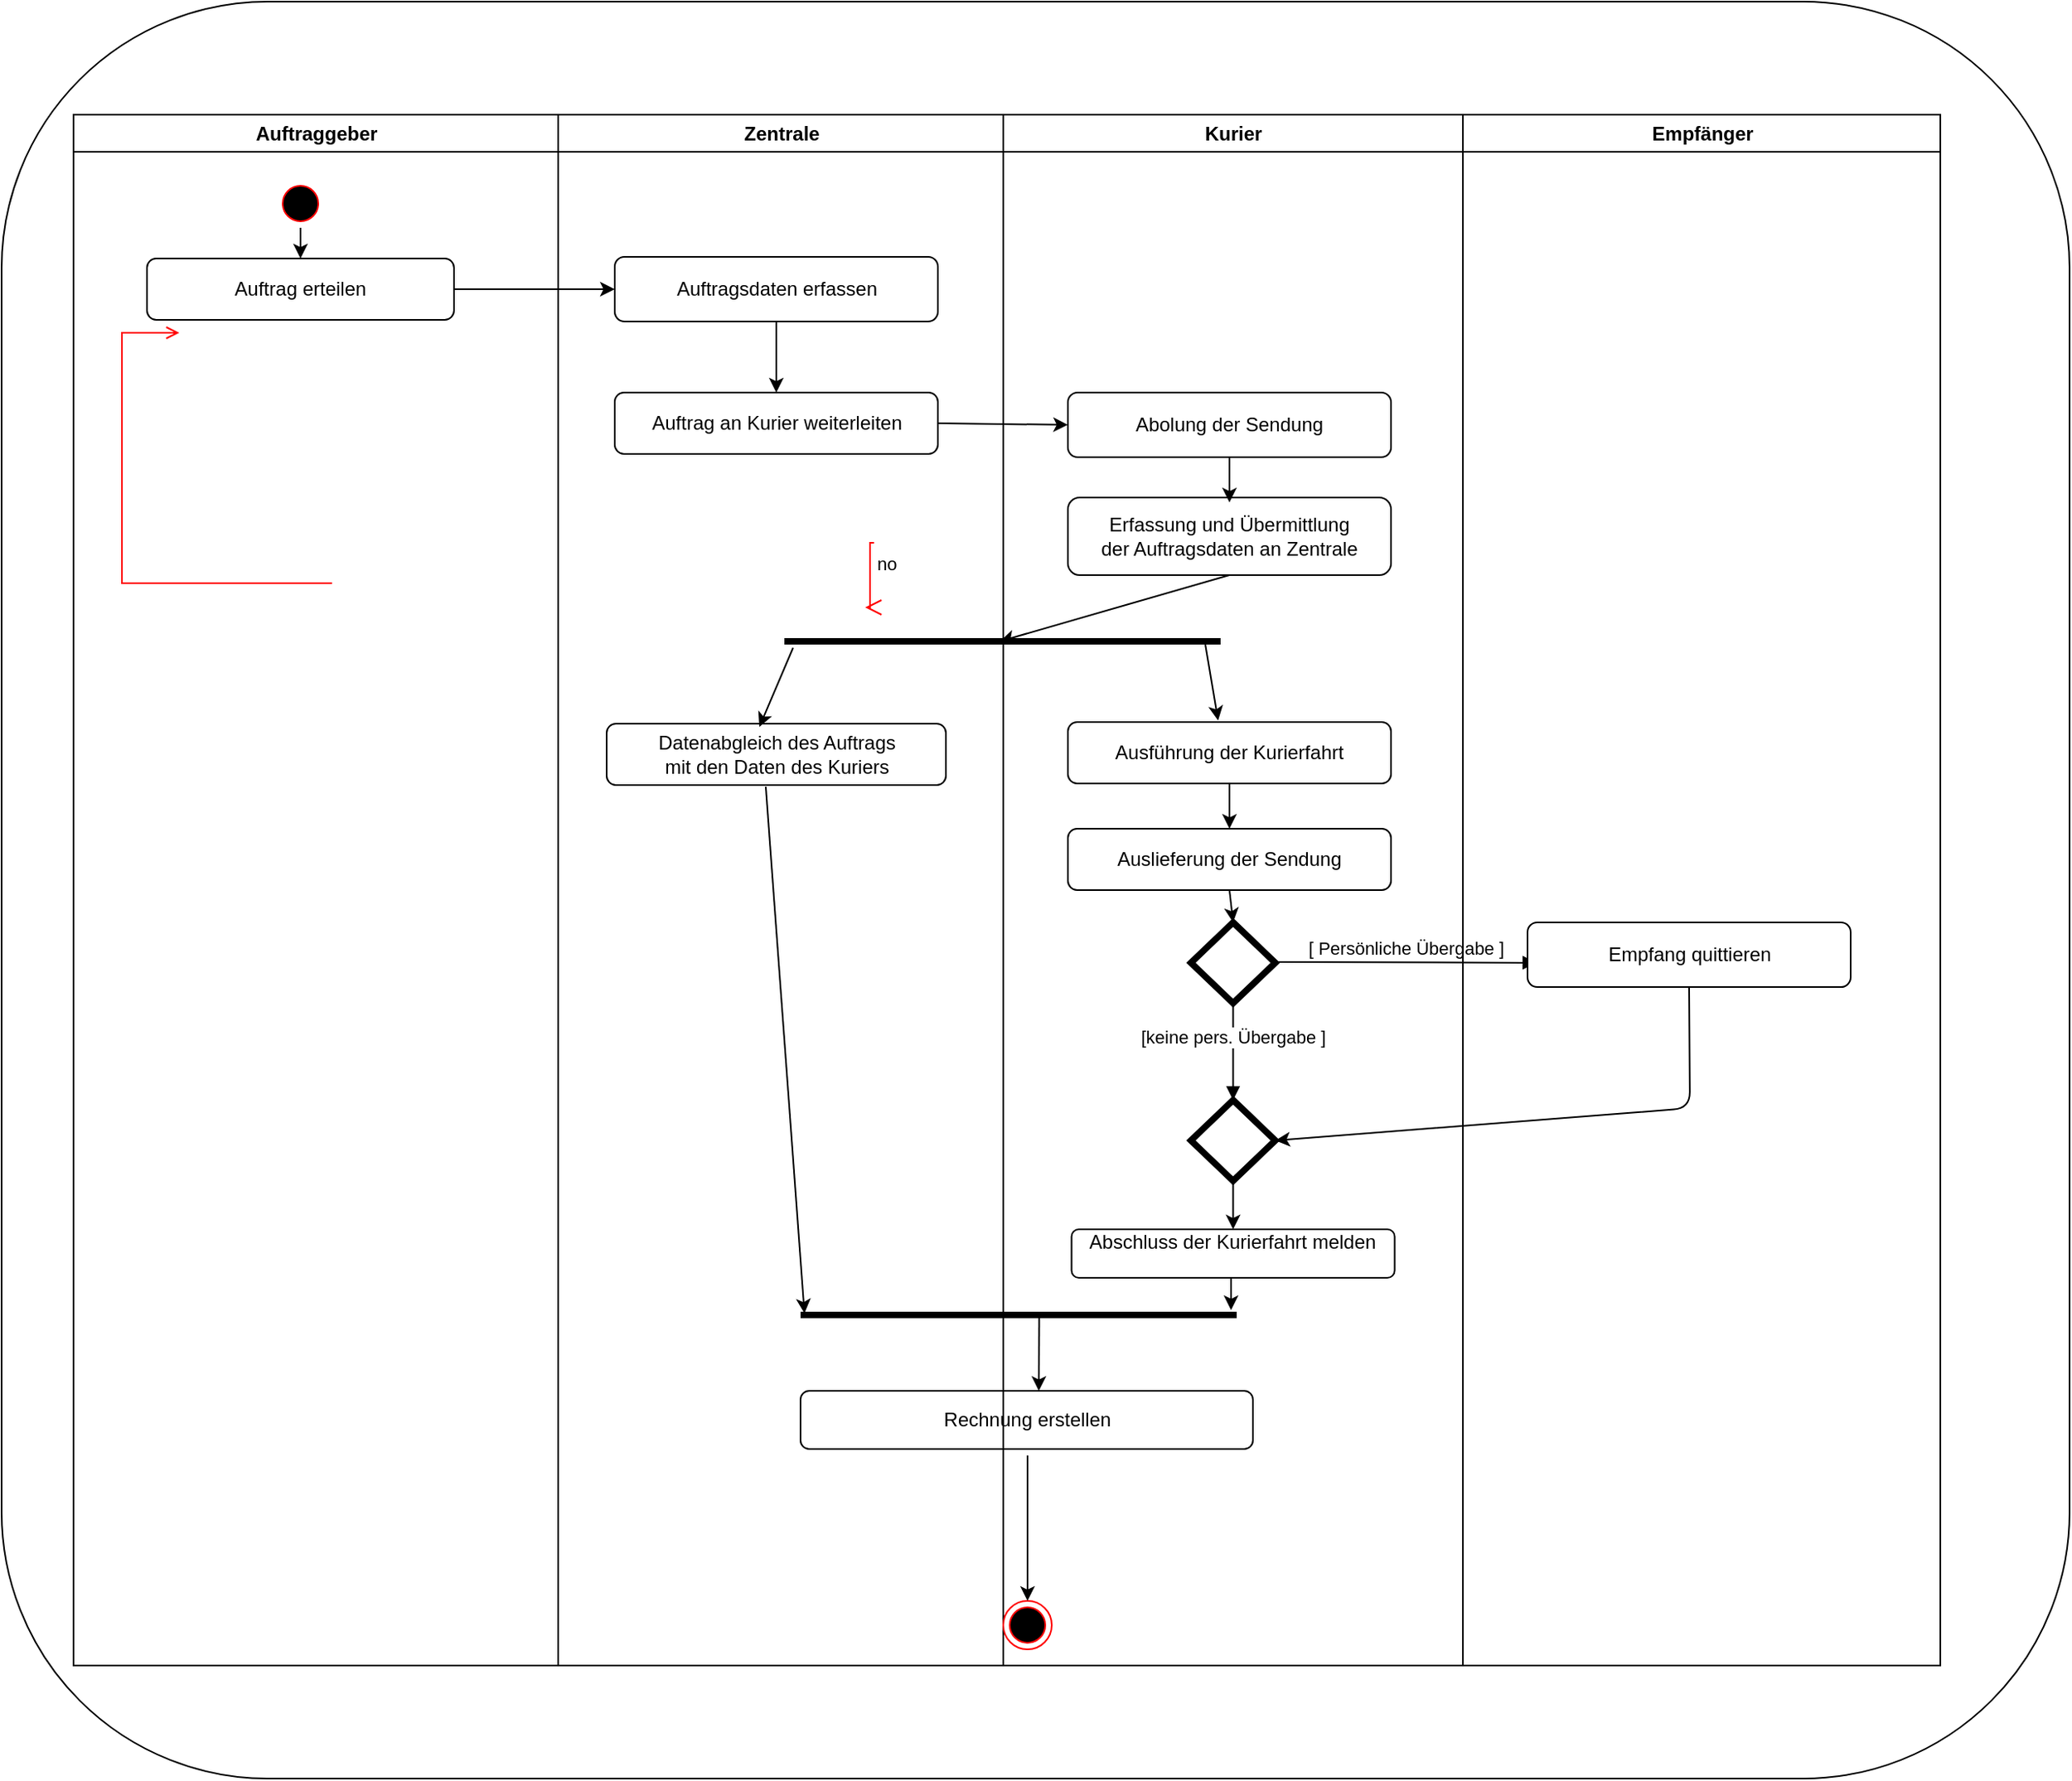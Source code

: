 <mxfile version="14.9.9" type="github">
  <diagram name="Page-1" id="e7e014a7-5840-1c2e-5031-d8a46d1fe8dd">
    <mxGraphModel dx="1376" dy="1975" grid="1" gridSize="10" guides="1" tooltips="1" connect="1" arrows="1" fold="1" page="1" pageScale="1" pageWidth="1169" pageHeight="826" background="none" math="0" shadow="0">
      <root>
        <mxCell id="0" />
        <mxCell id="1" parent="0" />
        <mxCell id="3" value="Zentrale" style="swimlane;whiteSpace=wrap;startSize=23;" parent="1" vertex="1">
          <mxGeometry x="444.5" y="60" width="275.5" height="960" as="geometry" />
        </mxCell>
        <mxCell id="17" value="" style="endArrow=open;strokeColor=#FF0000;endFill=1;rounded=0" parent="3" target="16" edge="1">
          <mxGeometry relative="1" as="geometry">
            <mxPoint x="80.5" y="160" as="sourcePoint" />
          </mxGeometry>
        </mxCell>
        <mxCell id="19" value="" style="endArrow=open;strokeColor=#FF0000;endFill=1;rounded=0" parent="3" target="18" edge="1">
          <mxGeometry relative="1" as="geometry">
            <mxPoint x="80.5" y="270" as="sourcePoint" />
          </mxGeometry>
        </mxCell>
        <mxCell id="23" value="no" style="edgeStyle=elbowEdgeStyle;elbow=horizontal;align=left;verticalAlign=top;endArrow=open;endSize=8;strokeColor=#FF0000;endFill=1;rounded=0" parent="3" target="30" edge="1">
          <mxGeometry x="-1" relative="1" as="geometry">
            <mxPoint x="190" y="305" as="targetPoint" />
            <mxPoint x="195.5" y="265" as="sourcePoint" />
          </mxGeometry>
        </mxCell>
        <mxCell id="24" value="" style="endArrow=open;strokeColor=#FF0000;endFill=1;rounded=0" parent="3" target="21" edge="1">
          <mxGeometry relative="1" as="geometry">
            <mxPoint x="135.5" y="245" as="sourcePoint" />
          </mxGeometry>
        </mxCell>
        <mxCell id="32" value="" style="endArrow=none;strokeColor=#FF0000;endFill=0;rounded=0;dashed=1" parent="3" target="31" edge="1">
          <mxGeometry relative="1" as="geometry">
            <mxPoint x="92.621" y="375" as="sourcePoint" />
          </mxGeometry>
        </mxCell>
        <mxCell id="-4q_N20zP12-D0FSzLOO-51" value="Auftragsdaten erfassen" style="rounded=1;whiteSpace=wrap;html=1;" vertex="1" parent="3">
          <mxGeometry x="35" y="88" width="200" height="40" as="geometry" />
        </mxCell>
        <mxCell id="-4q_N20zP12-D0FSzLOO-53" value="Auftrag an Kurier weiterleiten" style="rounded=1;whiteSpace=wrap;html=1;" vertex="1" parent="3">
          <mxGeometry x="35" y="172" width="200" height="38" as="geometry" />
        </mxCell>
        <mxCell id="-4q_N20zP12-D0FSzLOO-57" value="" style="endArrow=classic;html=1;exitX=0.5;exitY=1;exitDx=0;exitDy=0;entryX=0.5;entryY=0;entryDx=0;entryDy=0;" edge="1" parent="3" source="-4q_N20zP12-D0FSzLOO-51" target="-4q_N20zP12-D0FSzLOO-53">
          <mxGeometry width="50" height="50" relative="1" as="geometry">
            <mxPoint x="115.5" y="332" as="sourcePoint" />
            <mxPoint x="165.5" y="282" as="targetPoint" />
          </mxGeometry>
        </mxCell>
        <mxCell id="-4q_N20zP12-D0FSzLOO-64" value="Datenabgleich des Auftrags&lt;br&gt; mit den Daten des Kuriers" style="rounded=1;whiteSpace=wrap;html=1;" vertex="1" parent="3">
          <mxGeometry x="30" y="377" width="210" height="38" as="geometry" />
        </mxCell>
        <mxCell id="-4q_N20zP12-D0FSzLOO-72" value="" style="line;strokeWidth=4;fillColor=none;align=left;verticalAlign=middle;spacingTop=-1;spacingLeft=3;spacingRight=3;rotatable=0;labelPosition=right;points=[];portConstraint=eastwest;" vertex="1" parent="3">
          <mxGeometry x="140" y="322" width="270" height="8" as="geometry" />
        </mxCell>
        <mxCell id="-4q_N20zP12-D0FSzLOO-67" value="" style="endArrow=classic;html=1;entryX=0.45;entryY=0.053;entryDx=0;entryDy=0;entryPerimeter=0;exitX=0.02;exitY=1;exitDx=0;exitDy=0;exitPerimeter=0;" edge="1" parent="3" source="-4q_N20zP12-D0FSzLOO-72" target="-4q_N20zP12-D0FSzLOO-64">
          <mxGeometry width="50" height="50" relative="1" as="geometry">
            <mxPoint x="135.5" y="322" as="sourcePoint" />
            <mxPoint x="115.5" y="372" as="targetPoint" />
          </mxGeometry>
        </mxCell>
        <mxCell id="-4q_N20zP12-D0FSzLOO-92" value="Rechnung erstellen" style="rounded=1;whiteSpace=wrap;html=1;strokeWidth=1;" vertex="1" parent="3">
          <mxGeometry x="150" y="790" width="280" height="36" as="geometry" />
        </mxCell>
        <mxCell id="4" value="Kurier" style="swimlane;whiteSpace=wrap" parent="1" vertex="1">
          <mxGeometry x="720" y="60" width="284.5" height="960" as="geometry" />
        </mxCell>
        <mxCell id="-4q_N20zP12-D0FSzLOO-59" value="Abolung der Sendung" style="rounded=1;whiteSpace=wrap;html=1;" vertex="1" parent="4">
          <mxGeometry x="40" y="172" width="200" height="40" as="geometry" />
        </mxCell>
        <mxCell id="-4q_N20zP12-D0FSzLOO-61" value="Erfassung und Übermittlung&lt;br&gt; der Auftragsdaten an Zentrale" style="rounded=1;whiteSpace=wrap;html=1;" vertex="1" parent="4">
          <mxGeometry x="40" y="237" width="200" height="48" as="geometry" />
        </mxCell>
        <mxCell id="-4q_N20zP12-D0FSzLOO-63" value="Ausführung der Kurierfahrt" style="rounded=1;whiteSpace=wrap;html=1;" vertex="1" parent="4">
          <mxGeometry x="40" y="376" width="200" height="38" as="geometry" />
        </mxCell>
        <mxCell id="-4q_N20zP12-D0FSzLOO-70" value="Auslieferung der Sendung" style="rounded=1;whiteSpace=wrap;html=1;" vertex="1" parent="4">
          <mxGeometry x="40" y="442" width="200" height="38" as="geometry" />
        </mxCell>
        <mxCell id="-4q_N20zP12-D0FSzLOO-71" value="" style="endArrow=classic;html=1;exitX=0.5;exitY=1;exitDx=0;exitDy=0;" edge="1" parent="4" source="-4q_N20zP12-D0FSzLOO-63" target="-4q_N20zP12-D0FSzLOO-70">
          <mxGeometry width="50" height="50" relative="1" as="geometry">
            <mxPoint x="65.5" y="482" as="sourcePoint" />
            <mxPoint x="115.5" y="432" as="targetPoint" />
          </mxGeometry>
        </mxCell>
        <mxCell id="-4q_N20zP12-D0FSzLOO-74" value="" style="rhombus;whiteSpace=wrap;html=1;strokeWidth=4;" vertex="1" parent="4">
          <mxGeometry x="116.13" y="500" width="52.25" height="50" as="geometry" />
        </mxCell>
        <mxCell id="-4q_N20zP12-D0FSzLOO-78" value="" style="endArrow=classic;html=1;strokeColor=#000000;exitX=0.5;exitY=1;exitDx=0;exitDy=0;entryX=0.5;entryY=0;entryDx=0;entryDy=0;" edge="1" parent="4" source="-4q_N20zP12-D0FSzLOO-70" target="-4q_N20zP12-D0FSzLOO-74">
          <mxGeometry width="50" height="50" relative="1" as="geometry">
            <mxPoint x="70" y="450" as="sourcePoint" />
            <mxPoint x="120" y="400" as="targetPoint" />
          </mxGeometry>
        </mxCell>
        <mxCell id="-4q_N20zP12-D0FSzLOO-80" value="[ Persönliche Übergabe ]" style="html=1;verticalAlign=bottom;endArrow=block;strokeColor=#000000;" edge="1" parent="4">
          <mxGeometry width="80" relative="1" as="geometry">
            <mxPoint x="168.38" y="524.5" as="sourcePoint" />
            <mxPoint x="330" y="525" as="targetPoint" />
          </mxGeometry>
        </mxCell>
        <mxCell id="-4q_N20zP12-D0FSzLOO-81" value="&lt;div&gt;Abschluss der Kurierfahrt melden&lt;/div&gt;&lt;div&gt;&lt;br&gt;&lt;/div&gt;" style="rounded=1;whiteSpace=wrap;html=1;strokeWidth=1;" vertex="1" parent="4">
          <mxGeometry x="42.26" y="690" width="200" height="30" as="geometry" />
        </mxCell>
        <mxCell id="-4q_N20zP12-D0FSzLOO-83" value="" style="rhombus;whiteSpace=wrap;html=1;strokeWidth=4;" vertex="1" parent="4">
          <mxGeometry x="116.13" y="610" width="52.25" height="50" as="geometry" />
        </mxCell>
        <mxCell id="-4q_N20zP12-D0FSzLOO-85" value="[keine pers. Übergabe ]" style="html=1;verticalAlign=bottom;endArrow=block;strokeColor=#000000;exitX=0.5;exitY=1;exitDx=0;exitDy=0;entryX=0.5;entryY=0;entryDx=0;entryDy=0;" edge="1" parent="4" source="-4q_N20zP12-D0FSzLOO-74" target="-4q_N20zP12-D0FSzLOO-83">
          <mxGeometry width="80" relative="1" as="geometry">
            <mxPoint x="30" y="508" as="sourcePoint" />
            <mxPoint x="110" y="508" as="targetPoint" />
          </mxGeometry>
        </mxCell>
        <mxCell id="-4q_N20zP12-D0FSzLOO-88" value="" style="endArrow=classic;html=1;strokeColor=#000000;entryX=0.5;entryY=0;entryDx=0;entryDy=0;" edge="1" parent="4" source="-4q_N20zP12-D0FSzLOO-83" target="-4q_N20zP12-D0FSzLOO-81">
          <mxGeometry width="50" height="50" relative="1" as="geometry">
            <mxPoint x="40" y="450" as="sourcePoint" />
            <mxPoint x="90" y="400" as="targetPoint" />
          </mxGeometry>
        </mxCell>
        <mxCell id="-4q_N20zP12-D0FSzLOO-91" value="" style="endArrow=classic;html=1;strokeColor=#000000;entryX=0.987;entryY=0.125;entryDx=0;entryDy=0;entryPerimeter=0;" edge="1" parent="4" target="-4q_N20zP12-D0FSzLOO-89">
          <mxGeometry width="50" height="50" relative="1" as="geometry">
            <mxPoint x="141" y="720" as="sourcePoint" />
            <mxPoint x="141.75" y="740" as="targetPoint" />
          </mxGeometry>
        </mxCell>
        <mxCell id="-4q_N20zP12-D0FSzLOO-94" value="" style="ellipse;html=1;shape=endState;fillColor=#000000;strokeColor=#ff0000;" vertex="1" parent="4">
          <mxGeometry y="920" width="30" height="30" as="geometry" />
        </mxCell>
        <mxCell id="20" value="" style="endArrow=open;strokeColor=#FF0000;endFill=1;rounded=0" parent="1" target="18" edge="1">
          <mxGeometry relative="1" as="geometry">
            <mxPoint x="340" y="478" as="sourcePoint" />
          </mxGeometry>
        </mxCell>
        <mxCell id="-4q_N20zP12-D0FSzLOO-41" value="Empfänger" style="swimlane;whiteSpace=wrap" vertex="1" parent="1">
          <mxGeometry x="1004.5" y="60" width="295.5" height="960" as="geometry" />
        </mxCell>
        <mxCell id="-4q_N20zP12-D0FSzLOO-75" value="Empfang quittieren" style="rounded=1;whiteSpace=wrap;html=1;strokeWidth=1;" vertex="1" parent="-4q_N20zP12-D0FSzLOO-41">
          <mxGeometry x="40" y="500" width="200" height="40" as="geometry" />
        </mxCell>
        <mxCell id="-4q_N20zP12-D0FSzLOO-76" style="edgeStyle=orthogonalEdgeStyle;rounded=0;orthogonalLoop=1;jettySize=auto;html=1;exitX=0.5;exitY=1;exitDx=0;exitDy=0;strokeColor=#000000;" edge="1" parent="-4q_N20zP12-D0FSzLOO-41" source="-4q_N20zP12-D0FSzLOO-75" target="-4q_N20zP12-D0FSzLOO-75">
          <mxGeometry relative="1" as="geometry" />
        </mxCell>
        <mxCell id="-4q_N20zP12-D0FSzLOO-96" value="" style="rounded=1;whiteSpace=wrap;html=1;strokeWidth=1;glass=1;fillColor=none;" vertex="1" parent="-4q_N20zP12-D0FSzLOO-41">
          <mxGeometry x="-904.5" y="-70" width="1280" height="1100" as="geometry" />
        </mxCell>
        <mxCell id="-4q_N20zP12-D0FSzLOO-49" style="edgeStyle=orthogonalEdgeStyle;rounded=0;orthogonalLoop=1;jettySize=auto;html=1;exitX=1;exitY=0.5;exitDx=0;exitDy=0;entryX=0;entryY=0.5;entryDx=0;entryDy=0;" edge="1" parent="1" source="-4q_N20zP12-D0FSzLOO-47" target="-4q_N20zP12-D0FSzLOO-51">
          <mxGeometry relative="1" as="geometry">
            <mxPoint x="480" y="259" as="targetPoint" />
          </mxGeometry>
        </mxCell>
        <mxCell id="-4q_N20zP12-D0FSzLOO-60" value="" style="endArrow=classic;html=1;entryX=0;entryY=0.5;entryDx=0;entryDy=0;exitX=1;exitY=0.5;exitDx=0;exitDy=0;" edge="1" parent="1" source="-4q_N20zP12-D0FSzLOO-53" target="-4q_N20zP12-D0FSzLOO-59">
          <mxGeometry width="50" height="50" relative="1" as="geometry">
            <mxPoint x="580" y="340" as="sourcePoint" />
            <mxPoint x="840" y="560" as="targetPoint" />
          </mxGeometry>
        </mxCell>
        <mxCell id="-4q_N20zP12-D0FSzLOO-62" value="" style="endArrow=classic;html=1;exitX=0.5;exitY=1;exitDx=0;exitDy=0;" edge="1" parent="1" source="-4q_N20zP12-D0FSzLOO-59">
          <mxGeometry width="50" height="50" relative="1" as="geometry">
            <mxPoint x="790" y="610" as="sourcePoint" />
            <mxPoint x="860" y="300" as="targetPoint" />
          </mxGeometry>
        </mxCell>
        <mxCell id="-4q_N20zP12-D0FSzLOO-66" value="" style="endArrow=classic;html=1;exitX=0.5;exitY=1;exitDx=0;exitDy=0;entryX=0.494;entryY=0.5;entryDx=0;entryDy=0;entryPerimeter=0;" edge="1" parent="1" source="-4q_N20zP12-D0FSzLOO-61" target="-4q_N20zP12-D0FSzLOO-72">
          <mxGeometry width="50" height="50" relative="1" as="geometry">
            <mxPoint x="790" y="610" as="sourcePoint" />
            <mxPoint x="720" y="450" as="targetPoint" />
          </mxGeometry>
        </mxCell>
        <mxCell id="-4q_N20zP12-D0FSzLOO-68" value="" style="endArrow=classic;html=1;exitX=0.965;exitY=0.75;exitDx=0;exitDy=0;exitPerimeter=0;entryX=0.465;entryY=-0.026;entryDx=0;entryDy=0;entryPerimeter=0;" edge="1" parent="1" source="-4q_N20zP12-D0FSzLOO-72" target="-4q_N20zP12-D0FSzLOO-63">
          <mxGeometry width="50" height="50" relative="1" as="geometry">
            <mxPoint x="860" y="451" as="sourcePoint" />
            <mxPoint x="860" y="511" as="targetPoint" />
          </mxGeometry>
        </mxCell>
        <mxCell id="-4q_N20zP12-D0FSzLOO-86" value="" style="endArrow=classic;html=1;strokeColor=#000000;exitX=0.5;exitY=1;exitDx=0;exitDy=0;entryX=1;entryY=0.5;entryDx=0;entryDy=0;" edge="1" parent="1" source="-4q_N20zP12-D0FSzLOO-75" target="-4q_N20zP12-D0FSzLOO-83">
          <mxGeometry width="50" height="50" relative="1" as="geometry">
            <mxPoint x="760" y="510" as="sourcePoint" />
            <mxPoint x="1145" y="680" as="targetPoint" />
            <Array as="points">
              <mxPoint x="1145" y="675" />
            </Array>
          </mxGeometry>
        </mxCell>
        <mxCell id="-4q_N20zP12-D0FSzLOO-89" value="" style="line;strokeWidth=4;fillColor=none;align=left;verticalAlign=middle;spacingTop=-1;spacingLeft=3;spacingRight=3;rotatable=0;labelPosition=right;points=[];portConstraint=eastwest;" vertex="1" parent="1">
          <mxGeometry x="594.5" y="799" width="270" height="8" as="geometry" />
        </mxCell>
        <mxCell id="-4q_N20zP12-D0FSzLOO-90" value="" style="endArrow=classic;html=1;strokeColor=#000000;exitX=0.469;exitY=1.026;exitDx=0;exitDy=0;exitPerimeter=0;entryX=0.009;entryY=0.375;entryDx=0;entryDy=0;entryPerimeter=0;" edge="1" parent="1" source="-4q_N20zP12-D0FSzLOO-64" target="-4q_N20zP12-D0FSzLOO-89">
          <mxGeometry width="50" height="50" relative="1" as="geometry">
            <mxPoint x="760" y="510" as="sourcePoint" />
            <mxPoint x="810" y="460" as="targetPoint" />
          </mxGeometry>
        </mxCell>
        <mxCell id="-4q_N20zP12-D0FSzLOO-93" value="" style="endArrow=classic;html=1;strokeColor=#000000;" edge="1" parent="1">
          <mxGeometry width="50" height="50" relative="1" as="geometry">
            <mxPoint x="742.257" y="800.998" as="sourcePoint" />
            <mxPoint x="742" y="850" as="targetPoint" />
          </mxGeometry>
        </mxCell>
        <mxCell id="-4q_N20zP12-D0FSzLOO-95" value="" style="endArrow=classic;html=1;strokeColor=#000000;entryX=0.5;entryY=0;entryDx=0;entryDy=0;" edge="1" parent="1" target="-4q_N20zP12-D0FSzLOO-94">
          <mxGeometry width="50" height="50" relative="1" as="geometry">
            <mxPoint x="735" y="890" as="sourcePoint" />
            <mxPoint x="810" y="460" as="targetPoint" />
          </mxGeometry>
        </mxCell>
        <mxCell id="2" value="Auftraggeber" style="swimlane;whiteSpace=wrap" parent="1" vertex="1">
          <mxGeometry x="144.5" y="60" width="300" height="960" as="geometry" />
        </mxCell>
        <mxCell id="5" value="" style="ellipse;shape=startState;fillColor=#000000;strokeColor=#ff0000;" parent="2" vertex="1">
          <mxGeometry x="125.5" y="40" width="30" height="30" as="geometry" />
        </mxCell>
        <mxCell id="9" value="" style="endArrow=open;strokeColor=#FF0000;endFill=1;rounded=0" parent="2" target="8" edge="1">
          <mxGeometry relative="1" as="geometry">
            <mxPoint x="120.5" y="160" as="sourcePoint" />
          </mxGeometry>
        </mxCell>
        <mxCell id="11" value="" style="endArrow=open;strokeColor=#FF0000;endFill=1;rounded=0" parent="2" target="10" edge="1">
          <mxGeometry relative="1" as="geometry">
            <mxPoint x="120.5" y="270" as="sourcePoint" />
          </mxGeometry>
        </mxCell>
        <mxCell id="12" value="" style="edgeStyle=elbowEdgeStyle;elbow=horizontal;strokeColor=#FF0000;endArrow=open;endFill=1;rounded=0" parent="2" source="10" edge="1">
          <mxGeometry width="100" height="100" relative="1" as="geometry">
            <mxPoint x="160" y="290" as="sourcePoint" />
            <mxPoint x="65.5" y="135" as="targetPoint" />
            <Array as="points">
              <mxPoint x="30" y="250" />
            </Array>
          </mxGeometry>
        </mxCell>
        <mxCell id="-4q_N20zP12-D0FSzLOO-47" value="Auftrag erteilen" style="rounded=1;whiteSpace=wrap;html=1;" vertex="1" parent="2">
          <mxGeometry x="45.5" y="89" width="190" height="38" as="geometry" />
        </mxCell>
        <mxCell id="-4q_N20zP12-D0FSzLOO-97" value="" style="endArrow=classic;html=1;strokeColor=#000000;exitX=0.5;exitY=1;exitDx=0;exitDy=0;" edge="1" parent="2" source="5" target="-4q_N20zP12-D0FSzLOO-47">
          <mxGeometry width="50" height="50" relative="1" as="geometry">
            <mxPoint x="185.5" y="90" as="sourcePoint" />
            <mxPoint x="235.5" y="40" as="targetPoint" />
          </mxGeometry>
        </mxCell>
      </root>
    </mxGraphModel>
  </diagram>
</mxfile>
